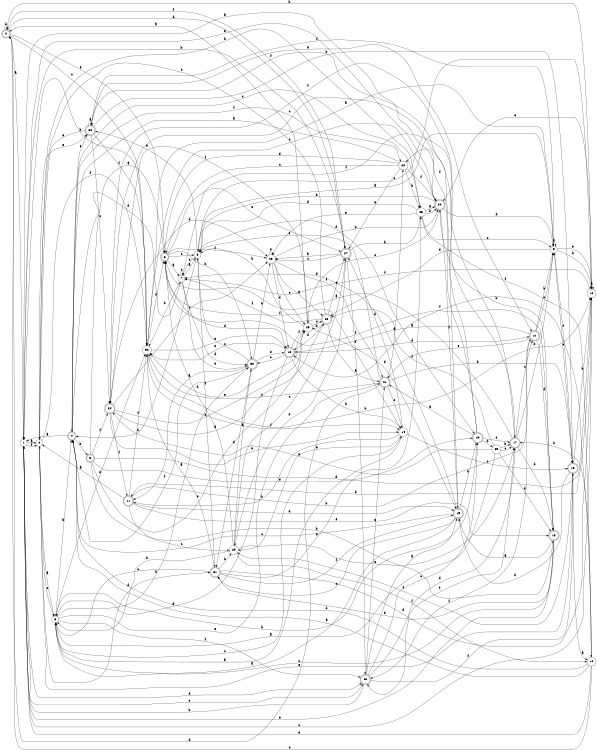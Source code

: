 digraph n30_1 {
__start0 [label="" shape="none"];

rankdir=LR;
size="8,5";

s0 [style="rounded,filled", color="black", fillcolor="white" shape="doublecircle", label="0"];
s1 [style="filled", color="black", fillcolor="white" shape="circle", label="1"];
s2 [style="filled", color="black", fillcolor="white" shape="circle", label="2"];
s3 [style="filled", color="black", fillcolor="white" shape="circle", label="3"];
s4 [style="rounded,filled", color="black", fillcolor="white" shape="doublecircle", label="4"];
s5 [style="rounded,filled", color="black", fillcolor="white" shape="doublecircle", label="5"];
s6 [style="rounded,filled", color="black", fillcolor="white" shape="doublecircle", label="6"];
s7 [style="filled", color="black", fillcolor="white" shape="circle", label="7"];
s8 [style="filled", color="black", fillcolor="white" shape="circle", label="8"];
s9 [style="filled", color="black", fillcolor="white" shape="circle", label="9"];
s10 [style="filled", color="black", fillcolor="white" shape="circle", label="10"];
s11 [style="rounded,filled", color="black", fillcolor="white" shape="doublecircle", label="11"];
s12 [style="rounded,filled", color="black", fillcolor="white" shape="doublecircle", label="12"];
s13 [style="rounded,filled", color="black", fillcolor="white" shape="doublecircle", label="13"];
s14 [style="filled", color="black", fillcolor="white" shape="circle", label="14"];
s15 [style="rounded,filled", color="black", fillcolor="white" shape="doublecircle", label="15"];
s16 [style="filled", color="black", fillcolor="white" shape="circle", label="16"];
s17 [style="rounded,filled", color="black", fillcolor="white" shape="doublecircle", label="17"];
s18 [style="rounded,filled", color="black", fillcolor="white" shape="doublecircle", label="18"];
s19 [style="rounded,filled", color="black", fillcolor="white" shape="doublecircle", label="19"];
s20 [style="rounded,filled", color="black", fillcolor="white" shape="doublecircle", label="20"];
s21 [style="rounded,filled", color="black", fillcolor="white" shape="doublecircle", label="21"];
s22 [style="filled", color="black", fillcolor="white" shape="circle", label="22"];
s23 [style="filled", color="black", fillcolor="white" shape="circle", label="23"];
s24 [style="rounded,filled", color="black", fillcolor="white" shape="doublecircle", label="24"];
s25 [style="filled", color="black", fillcolor="white" shape="circle", label="25"];
s26 [style="rounded,filled", color="black", fillcolor="white" shape="doublecircle", label="26"];
s27 [style="rounded,filled", color="black", fillcolor="white" shape="doublecircle", label="27"];
s28 [style="filled", color="black", fillcolor="white" shape="circle", label="28"];
s29 [style="filled", color="black", fillcolor="white" shape="circle", label="29"];
s30 [style="rounded,filled", color="black", fillcolor="white" shape="doublecircle", label="30"];
s31 [style="rounded,filled", color="black", fillcolor="white" shape="doublecircle", label="31"];
s32 [style="filled", color="black", fillcolor="white" shape="circle", label="32"];
s33 [style="rounded,filled", color="black", fillcolor="white" shape="doublecircle", label="33"];
s34 [style="rounded,filled", color="black", fillcolor="white" shape="doublecircle", label="34"];
s35 [style="filled", color="black", fillcolor="white" shape="circle", label="35"];
s36 [style="rounded,filled", color="black", fillcolor="white" shape="doublecircle", label="36"];
s0 -> s1 [label="a"];
s0 -> s0 [label="b"];
s0 -> s32 [label="c"];
s0 -> s27 [label="d"];
s0 -> s6 [label="e"];
s0 -> s27 [label="f"];
s1 -> s2 [label="a"];
s1 -> s32 [label="b"];
s1 -> s10 [label="c"];
s1 -> s33 [label="d"];
s1 -> s33 [label="e"];
s1 -> s2 [label="f"];
s2 -> s3 [label="a"];
s2 -> s23 [label="b"];
s2 -> s3 [label="c"];
s2 -> s31 [label="d"];
s2 -> s36 [label="e"];
s2 -> s32 [label="f"];
s3 -> s4 [label="a"];
s3 -> s30 [label="b"];
s3 -> s14 [label="c"];
s3 -> s32 [label="d"];
s3 -> s21 [label="e"];
s3 -> s33 [label="f"];
s4 -> s1 [label="a"];
s4 -> s5 [label="b"];
s4 -> s23 [label="c"];
s4 -> s7 [label="d"];
s4 -> s36 [label="e"];
s4 -> s22 [label="f"];
s5 -> s6 [label="a"];
s5 -> s18 [label="b"];
s5 -> s25 [label="c"];
s5 -> s10 [label="d"];
s5 -> s20 [label="e"];
s5 -> s34 [label="f"];
s6 -> s7 [label="a"];
s6 -> s30 [label="b"];
s6 -> s8 [label="c"];
s6 -> s13 [label="d"];
s6 -> s27 [label="e"];
s6 -> s28 [label="f"];
s7 -> s8 [label="a"];
s7 -> s32 [label="b"];
s7 -> s7 [label="c"];
s7 -> s30 [label="d"];
s7 -> s30 [label="e"];
s7 -> s17 [label="f"];
s8 -> s9 [label="a"];
s8 -> s4 [label="b"];
s8 -> s7 [label="c"];
s8 -> s20 [label="d"];
s8 -> s36 [label="e"];
s8 -> s31 [label="f"];
s9 -> s9 [label="a"];
s9 -> s10 [label="b"];
s9 -> s15 [label="c"];
s9 -> s26 [label="d"];
s9 -> s10 [label="e"];
s9 -> s36 [label="f"];
s10 -> s10 [label="a"];
s10 -> s0 [label="b"];
s10 -> s8 [label="c"];
s10 -> s11 [label="d"];
s10 -> s24 [label="e"];
s10 -> s7 [label="f"];
s11 -> s2 [label="a"];
s11 -> s12 [label="b"];
s11 -> s29 [label="c"];
s11 -> s19 [label="d"];
s11 -> s18 [label="e"];
s11 -> s32 [label="f"];
s12 -> s13 [label="a"];
s12 -> s9 [label="b"];
s12 -> s9 [label="c"];
s12 -> s18 [label="d"];
s12 -> s21 [label="e"];
s12 -> s33 [label="f"];
s13 -> s3 [label="a"];
s13 -> s14 [label="b"];
s13 -> s30 [label="c"];
s13 -> s12 [label="d"];
s13 -> s32 [label="e"];
s13 -> s25 [label="f"];
s14 -> s3 [label="a"];
s14 -> s11 [label="b"];
s14 -> s15 [label="c"];
s14 -> s27 [label="d"];
s14 -> s29 [label="e"];
s14 -> s6 [label="f"];
s15 -> s16 [label="a"];
s15 -> s10 [label="b"];
s15 -> s9 [label="c"];
s15 -> s19 [label="d"];
s15 -> s2 [label="e"];
s15 -> s29 [label="f"];
s16 -> s4 [label="a"];
s16 -> s17 [label="b"];
s16 -> s0 [label="c"];
s16 -> s4 [label="d"];
s16 -> s1 [label="e"];
s16 -> s13 [label="f"];
s17 -> s6 [label="a"];
s17 -> s9 [label="b"];
s17 -> s12 [label="c"];
s17 -> s18 [label="d"];
s17 -> s33 [label="e"];
s17 -> s34 [label="f"];
s18 -> s19 [label="a"];
s18 -> s24 [label="b"];
s18 -> s3 [label="c"];
s18 -> s31 [label="d"];
s18 -> s1 [label="e"];
s18 -> s6 [label="f"];
s19 -> s3 [label="a"];
s19 -> s20 [label="b"];
s19 -> s4 [label="c"];
s19 -> s7 [label="d"];
s19 -> s31 [label="e"];
s19 -> s36 [label="f"];
s20 -> s21 [label="a"];
s20 -> s3 [label="b"];
s20 -> s34 [label="c"];
s20 -> s35 [label="d"];
s20 -> s17 [label="e"];
s20 -> s22 [label="f"];
s21 -> s22 [label="a"];
s21 -> s15 [label="b"];
s21 -> s14 [label="c"];
s21 -> s0 [label="d"];
s21 -> s8 [label="e"];
s21 -> s32 [label="f"];
s22 -> s4 [label="a"];
s22 -> s23 [label="b"];
s22 -> s6 [label="c"];
s22 -> s6 [label="d"];
s22 -> s27 [label="e"];
s22 -> s24 [label="f"];
s23 -> s24 [label="a"];
s23 -> s24 [label="b"];
s23 -> s9 [label="c"];
s23 -> s8 [label="d"];
s23 -> s28 [label="e"];
s23 -> s16 [label="f"];
s24 -> s1 [label="a"];
s24 -> s8 [label="b"];
s24 -> s25 [label="c"];
s24 -> s9 [label="d"];
s24 -> s1 [label="e"];
s24 -> s19 [label="f"];
s25 -> s0 [label="a"];
s25 -> s8 [label="b"];
s25 -> s26 [label="c"];
s25 -> s19 [label="d"];
s25 -> s32 [label="e"];
s25 -> s34 [label="f"];
s26 -> s21 [label="a"];
s26 -> s25 [label="b"];
s26 -> s2 [label="c"];
s26 -> s13 [label="d"];
s26 -> s27 [label="e"];
s26 -> s7 [label="f"];
s27 -> s28 [label="a"];
s27 -> s1 [label="b"];
s27 -> s28 [label="c"];
s27 -> s23 [label="d"];
s27 -> s29 [label="e"];
s27 -> s33 [label="f"];
s28 -> s26 [label="a"];
s28 -> s24 [label="b"];
s28 -> s25 [label="c"];
s28 -> s13 [label="d"];
s28 -> s28 [label="e"];
s28 -> s21 [label="f"];
s29 -> s30 [label="a"];
s29 -> s3 [label="b"];
s29 -> s27 [label="c"];
s29 -> s6 [label="d"];
s29 -> s17 [label="e"];
s29 -> s16 [label="f"];
s30 -> s11 [label="a"];
s30 -> s28 [label="b"];
s30 -> s8 [label="c"];
s30 -> s31 [label="d"];
s30 -> s13 [label="e"];
s30 -> s4 [label="f"];
s31 -> s32 [label="a"];
s31 -> s29 [label="b"];
s31 -> s3 [label="c"];
s31 -> s10 [label="d"];
s31 -> s23 [label="e"];
s31 -> s19 [label="f"];
s32 -> s9 [label="a"];
s32 -> s10 [label="b"];
s32 -> s24 [label="c"];
s32 -> s6 [label="d"];
s32 -> s13 [label="e"];
s32 -> s14 [label="f"];
s33 -> s19 [label="a"];
s33 -> s1 [label="b"];
s33 -> s20 [label="c"];
s33 -> s17 [label="d"];
s33 -> s21 [label="e"];
s33 -> s15 [label="f"];
s34 -> s26 [label="a"];
s34 -> s14 [label="b"];
s34 -> s28 [label="c"];
s34 -> s28 [label="d"];
s34 -> s25 [label="e"];
s34 -> s11 [label="f"];
s35 -> s3 [label="a"];
s35 -> s17 [label="b"];
s35 -> s17 [label="c"];
s35 -> s18 [label="d"];
s35 -> s34 [label="e"];
s35 -> s26 [label="f"];
s36 -> s36 [label="a"];
s36 -> s15 [label="b"];
s36 -> s34 [label="c"];
s36 -> s12 [label="d"];
s36 -> s2 [label="e"];
s36 -> s32 [label="f"];

}